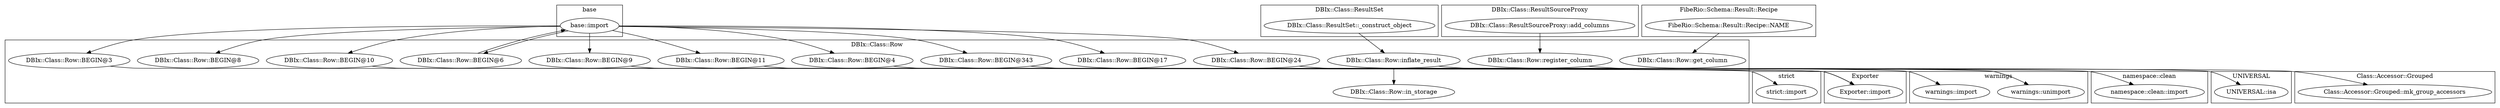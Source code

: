 digraph {
graph [overlap=false]
subgraph cluster_base {
	label="base";
	"base::import";
}
subgraph cluster_warnings {
	label="warnings";
	"warnings::unimport";
	"warnings::import";
}
subgraph cluster_strict {
	label="strict";
	"strict::import";
}
subgraph cluster_DBIx_Class_ResultSet {
	label="DBIx::Class::ResultSet";
	"DBIx::Class::ResultSet::_construct_object";
}
subgraph cluster_DBIx_Class_ResultSourceProxy {
	label="DBIx::Class::ResultSourceProxy";
	"DBIx::Class::ResultSourceProxy::add_columns";
}
subgraph cluster_Exporter {
	label="Exporter";
	"Exporter::import";
}
subgraph cluster_Class_Accessor_Grouped {
	label="Class::Accessor::Grouped";
	"Class::Accessor::Grouped::mk_group_accessors";
}
subgraph cluster_FibeRio_Schema_Result_Recipe {
	label="FibeRio::Schema::Result::Recipe";
	"FibeRio::Schema::Result::Recipe::NAME";
}
subgraph cluster_UNIVERSAL {
	label="UNIVERSAL";
	"UNIVERSAL::isa";
}
subgraph cluster_namespace_clean {
	label="namespace::clean";
	"namespace::clean::import";
}
subgraph cluster_DBIx_Class_Row {
	label="DBIx::Class::Row";
	"DBIx::Class::Row::get_column";
	"DBIx::Class::Row::BEGIN@8";
	"DBIx::Class::Row::BEGIN@3";
	"DBIx::Class::Row::BEGIN@17";
	"DBIx::Class::Row::BEGIN@10";
	"DBIx::Class::Row::BEGIN@4";
	"DBIx::Class::Row::BEGIN@24";
	"DBIx::Class::Row::BEGIN@343";
	"DBIx::Class::Row::inflate_result";
	"DBIx::Class::Row::BEGIN@6";
	"DBIx::Class::Row::BEGIN@9";
	"DBIx::Class::Row::in_storage";
	"DBIx::Class::Row::register_column";
	"DBIx::Class::Row::BEGIN@11";
}
"DBIx::Class::ResultSet::_construct_object" -> "DBIx::Class::Row::inflate_result";
"base::import" -> "DBIx::Class::Row::BEGIN@4";
"DBIx::Class::Row::BEGIN@9" -> "Exporter::import";
"DBIx::Class::Row::BEGIN@10" -> "Exporter::import";
"DBIx::Class::Row::BEGIN@11" -> "Exporter::import";
"DBIx::Class::Row::BEGIN@343" -> "warnings::unimport";
"base::import" -> "DBIx::Class::Row::BEGIN@6";
"base::import" -> "DBIx::Class::Row::BEGIN@11";
"base::import" -> "DBIx::Class::Row::BEGIN@3";
"DBIx::Class::Row::register_column" -> "Class::Accessor::Grouped::mk_group_accessors";
"base::import" -> "DBIx::Class::Row::BEGIN@343";
"base::import" -> "DBIx::Class::Row::BEGIN@9";
"DBIx::Class::ResultSourceProxy::add_columns" -> "DBIx::Class::Row::register_column";
"DBIx::Class::Row::BEGIN@6" -> "base::import";
"DBIx::Class::Row::inflate_result" -> "UNIVERSAL::isa";
"DBIx::Class::Row::inflate_result" -> "DBIx::Class::Row::in_storage";
"base::import" -> "DBIx::Class::Row::BEGIN@8";
"DBIx::Class::Row::BEGIN@4" -> "warnings::import";
"base::import" -> "DBIx::Class::Row::BEGIN@24";
"FibeRio::Schema::Result::Recipe::NAME" -> "DBIx::Class::Row::get_column";
"base::import" -> "DBIx::Class::Row::BEGIN@10";
"base::import" -> "DBIx::Class::Row::BEGIN@17";
"DBIx::Class::Row::BEGIN@24" -> "namespace::clean::import";
"DBIx::Class::Row::BEGIN@3" -> "strict::import";
}
